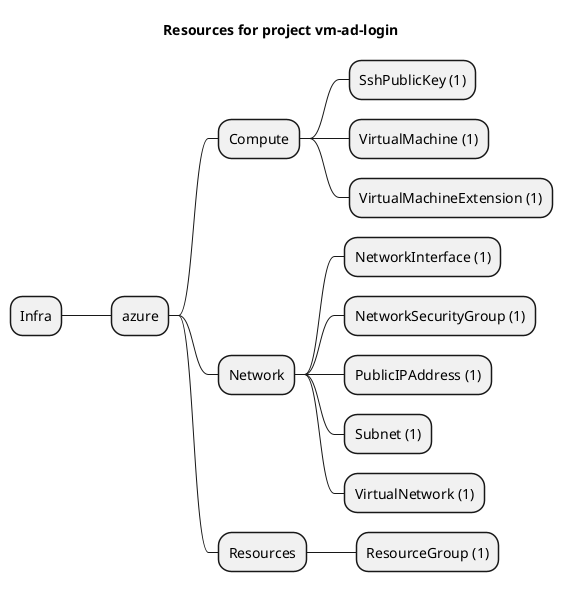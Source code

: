 @startmindmap
title Resources for project vm-ad-login
skinparam monochrome true
+ Infra
++ azure
+++ Compute
++++ SshPublicKey (1)
++++ VirtualMachine (1)
++++ VirtualMachineExtension (1)
+++ Network
++++ NetworkInterface (1)
++++ NetworkSecurityGroup (1)
++++ PublicIPAddress (1)
++++ Subnet (1)
++++ VirtualNetwork (1)
+++ Resources
++++ ResourceGroup (1)
@endmindmap